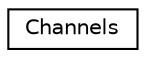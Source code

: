 digraph "Graphical Class Hierarchy"
{
 // LATEX_PDF_SIZE
  edge [fontname="Helvetica",fontsize="10",labelfontname="Helvetica",labelfontsize="10"];
  node [fontname="Helvetica",fontsize="10",shape=record];
  rankdir="LR";
  Node0 [label="Channels",height=0.2,width=0.4,color="black", fillcolor="white", style="filled",URL="$structChannels.html",tooltip=" "];
}
